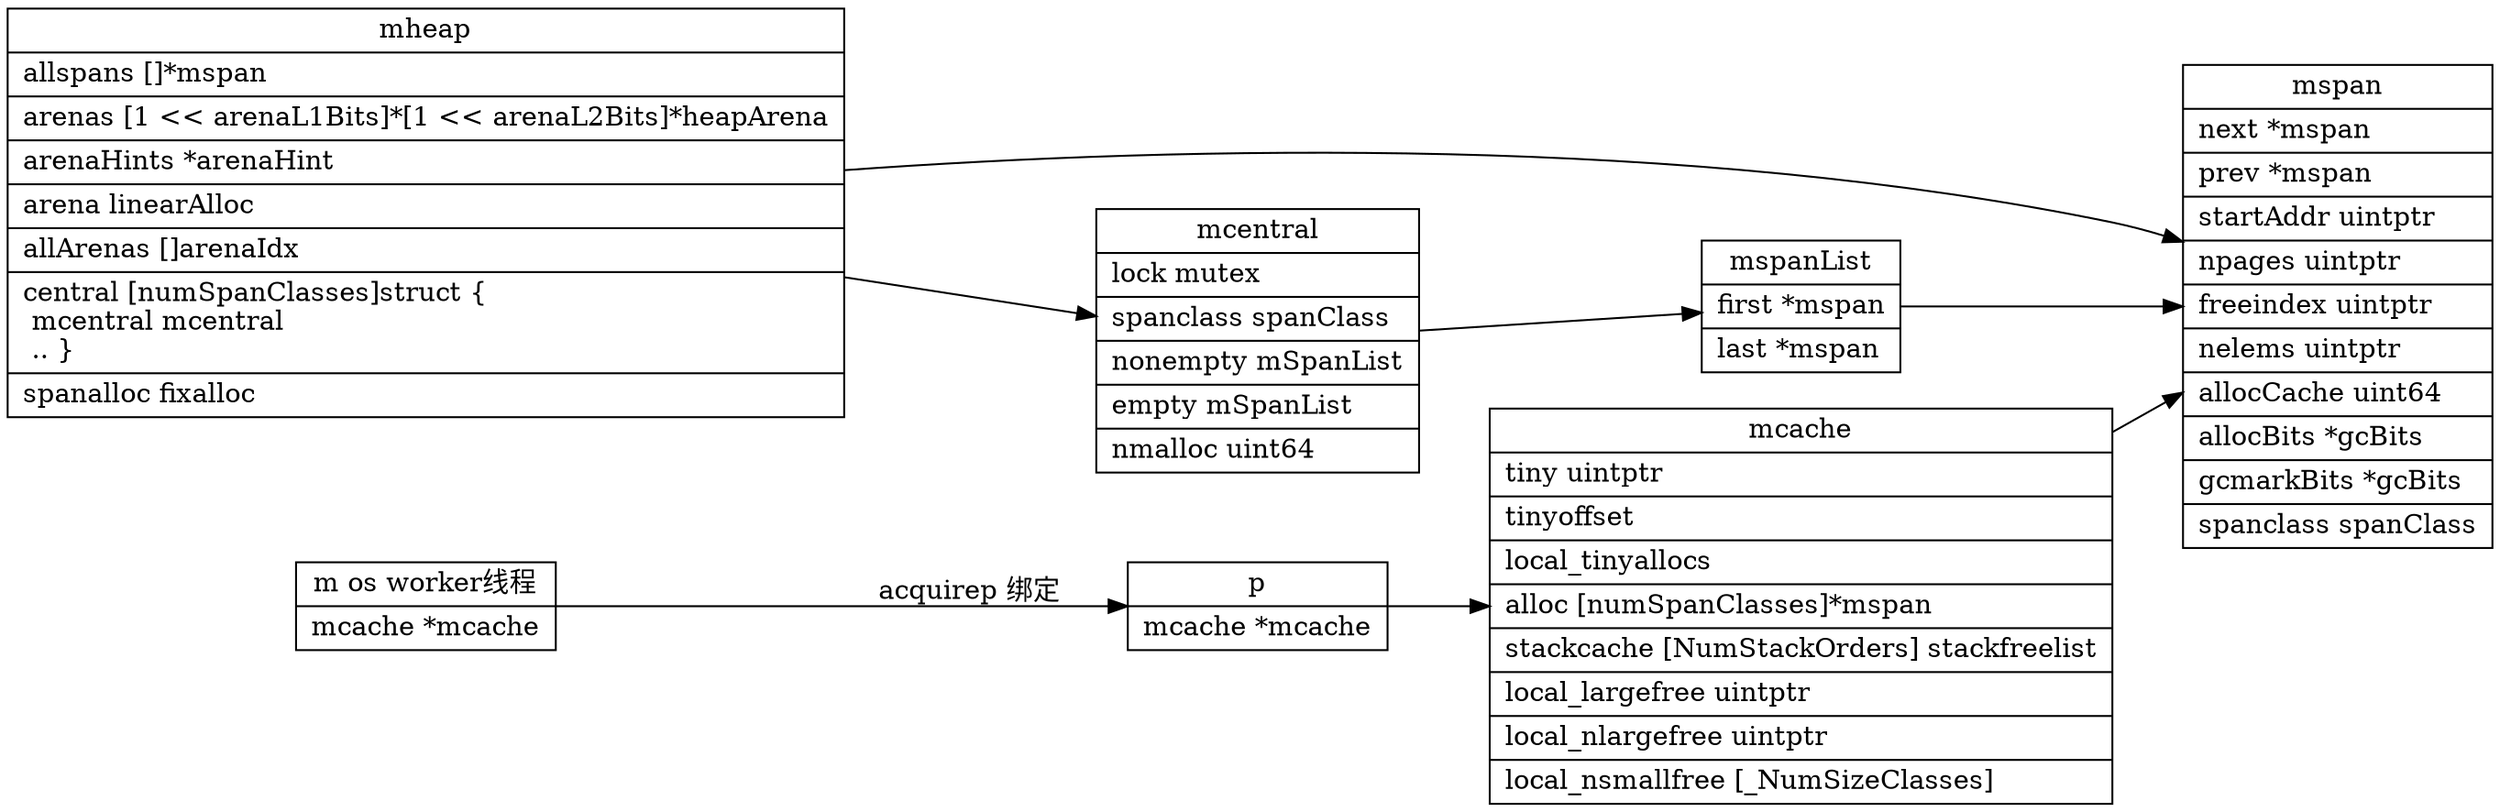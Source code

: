 digraph mem_struct {
  node[shape=box];
  newrank=true;
  rankdir=LR;

  mheap[shape="record";
    label="{{
      mheap|
        allspans []*mspan\l|
        arenas [1 \<\< arenaL1Bits]*[1 \<\< arenaL2Bits]*heapArena\l|
        arenaHints *arenaHint\l|
        arena linearAlloc\l|
        allArenas []arenaIdx\l|
        central [numSpanClasses]struct \{\l
          mcentral mcentral\l
          ..
        \}\l|
        spanalloc fixalloc\l
    }}";
  ];

  mspan[shape="record";
    label="{{
      mspan|
        next *mspan\l|
        prev *mspan\l|
        startAddr uintptr\l|
        npages    uintptr\l|
        freeindex uintptr\l|
        nelems uintptr\l|
        allocCache uint64\l|
        allocBits  *gcBits\l|
        gcmarkBits *gcBits\l|
        spanclass   spanClass\l
    }}";
  ];
  mcache[shape="record";
    label="{{
      mcache|
        tiny uintptr \l|
        tinyoffset\l|
        local_tinyallocs\l|
        alloc [numSpanClasses]*mspan\l|
        stackcache [NumStackOrders] stackfreelist\l|
        local_largefree uintptr\l|
        local_nlargefree uintptr\l|
        local_nsmallfree [_NumSizeClasses]\l
    }}";
  ];
  mcentral[shape="record";
    label="{{
      mcentral|
        lock mutex\l|
        spanclass spanClass\l|
        nonempty mSpanList\l|
        empty mSpanList\l|
        nmalloc uint64\l
    }}";
  ];
  mspanList[shape="record";
    label="{{
      mspanList|
        first *mspan\l|
        last *mspan\l
    }}";
  ];
  p[shape="record";
    label="{{
      p|
        mcache *mcache\l
    }}";
  ];
  m [shape="record";
    label="{{
      m os worker线程|
        mcache *mcache\l
    }}";
  ];

  mheap -> mspan;
  mcache -> mspan;
  mcentral -> mspanList;
  mspanList -> mspan;
  mheap -> mcentral;
  m -> p[label="acquirep 绑定"];
  p -> mcache;
}
